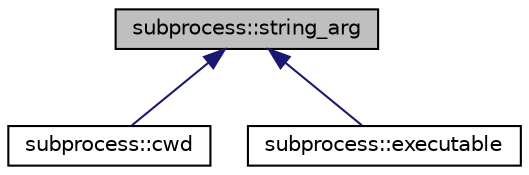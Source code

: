 digraph "subprocess::string_arg"
{
  edge [fontname="Helvetica",fontsize="10",labelfontname="Helvetica",labelfontsize="10"];
  node [fontname="Helvetica",fontsize="10",shape=record];
  Node0 [label="subprocess::string_arg",height=0.2,width=0.4,color="black", fillcolor="grey75", style="filled", fontcolor="black"];
  Node0 -> Node1 [dir="back",color="midnightblue",fontsize="10",style="solid",fontname="Helvetica"];
  Node1 [label="subprocess::cwd",height=0.2,width=0.4,color="black", fillcolor="white", style="filled",URL="$structsubprocess_1_1cwd.html"];
  Node0 -> Node2 [dir="back",color="midnightblue",fontsize="10",style="solid",fontname="Helvetica"];
  Node2 [label="subprocess::executable",height=0.2,width=0.4,color="black", fillcolor="white", style="filled",URL="$structsubprocess_1_1executable.html"];
}
